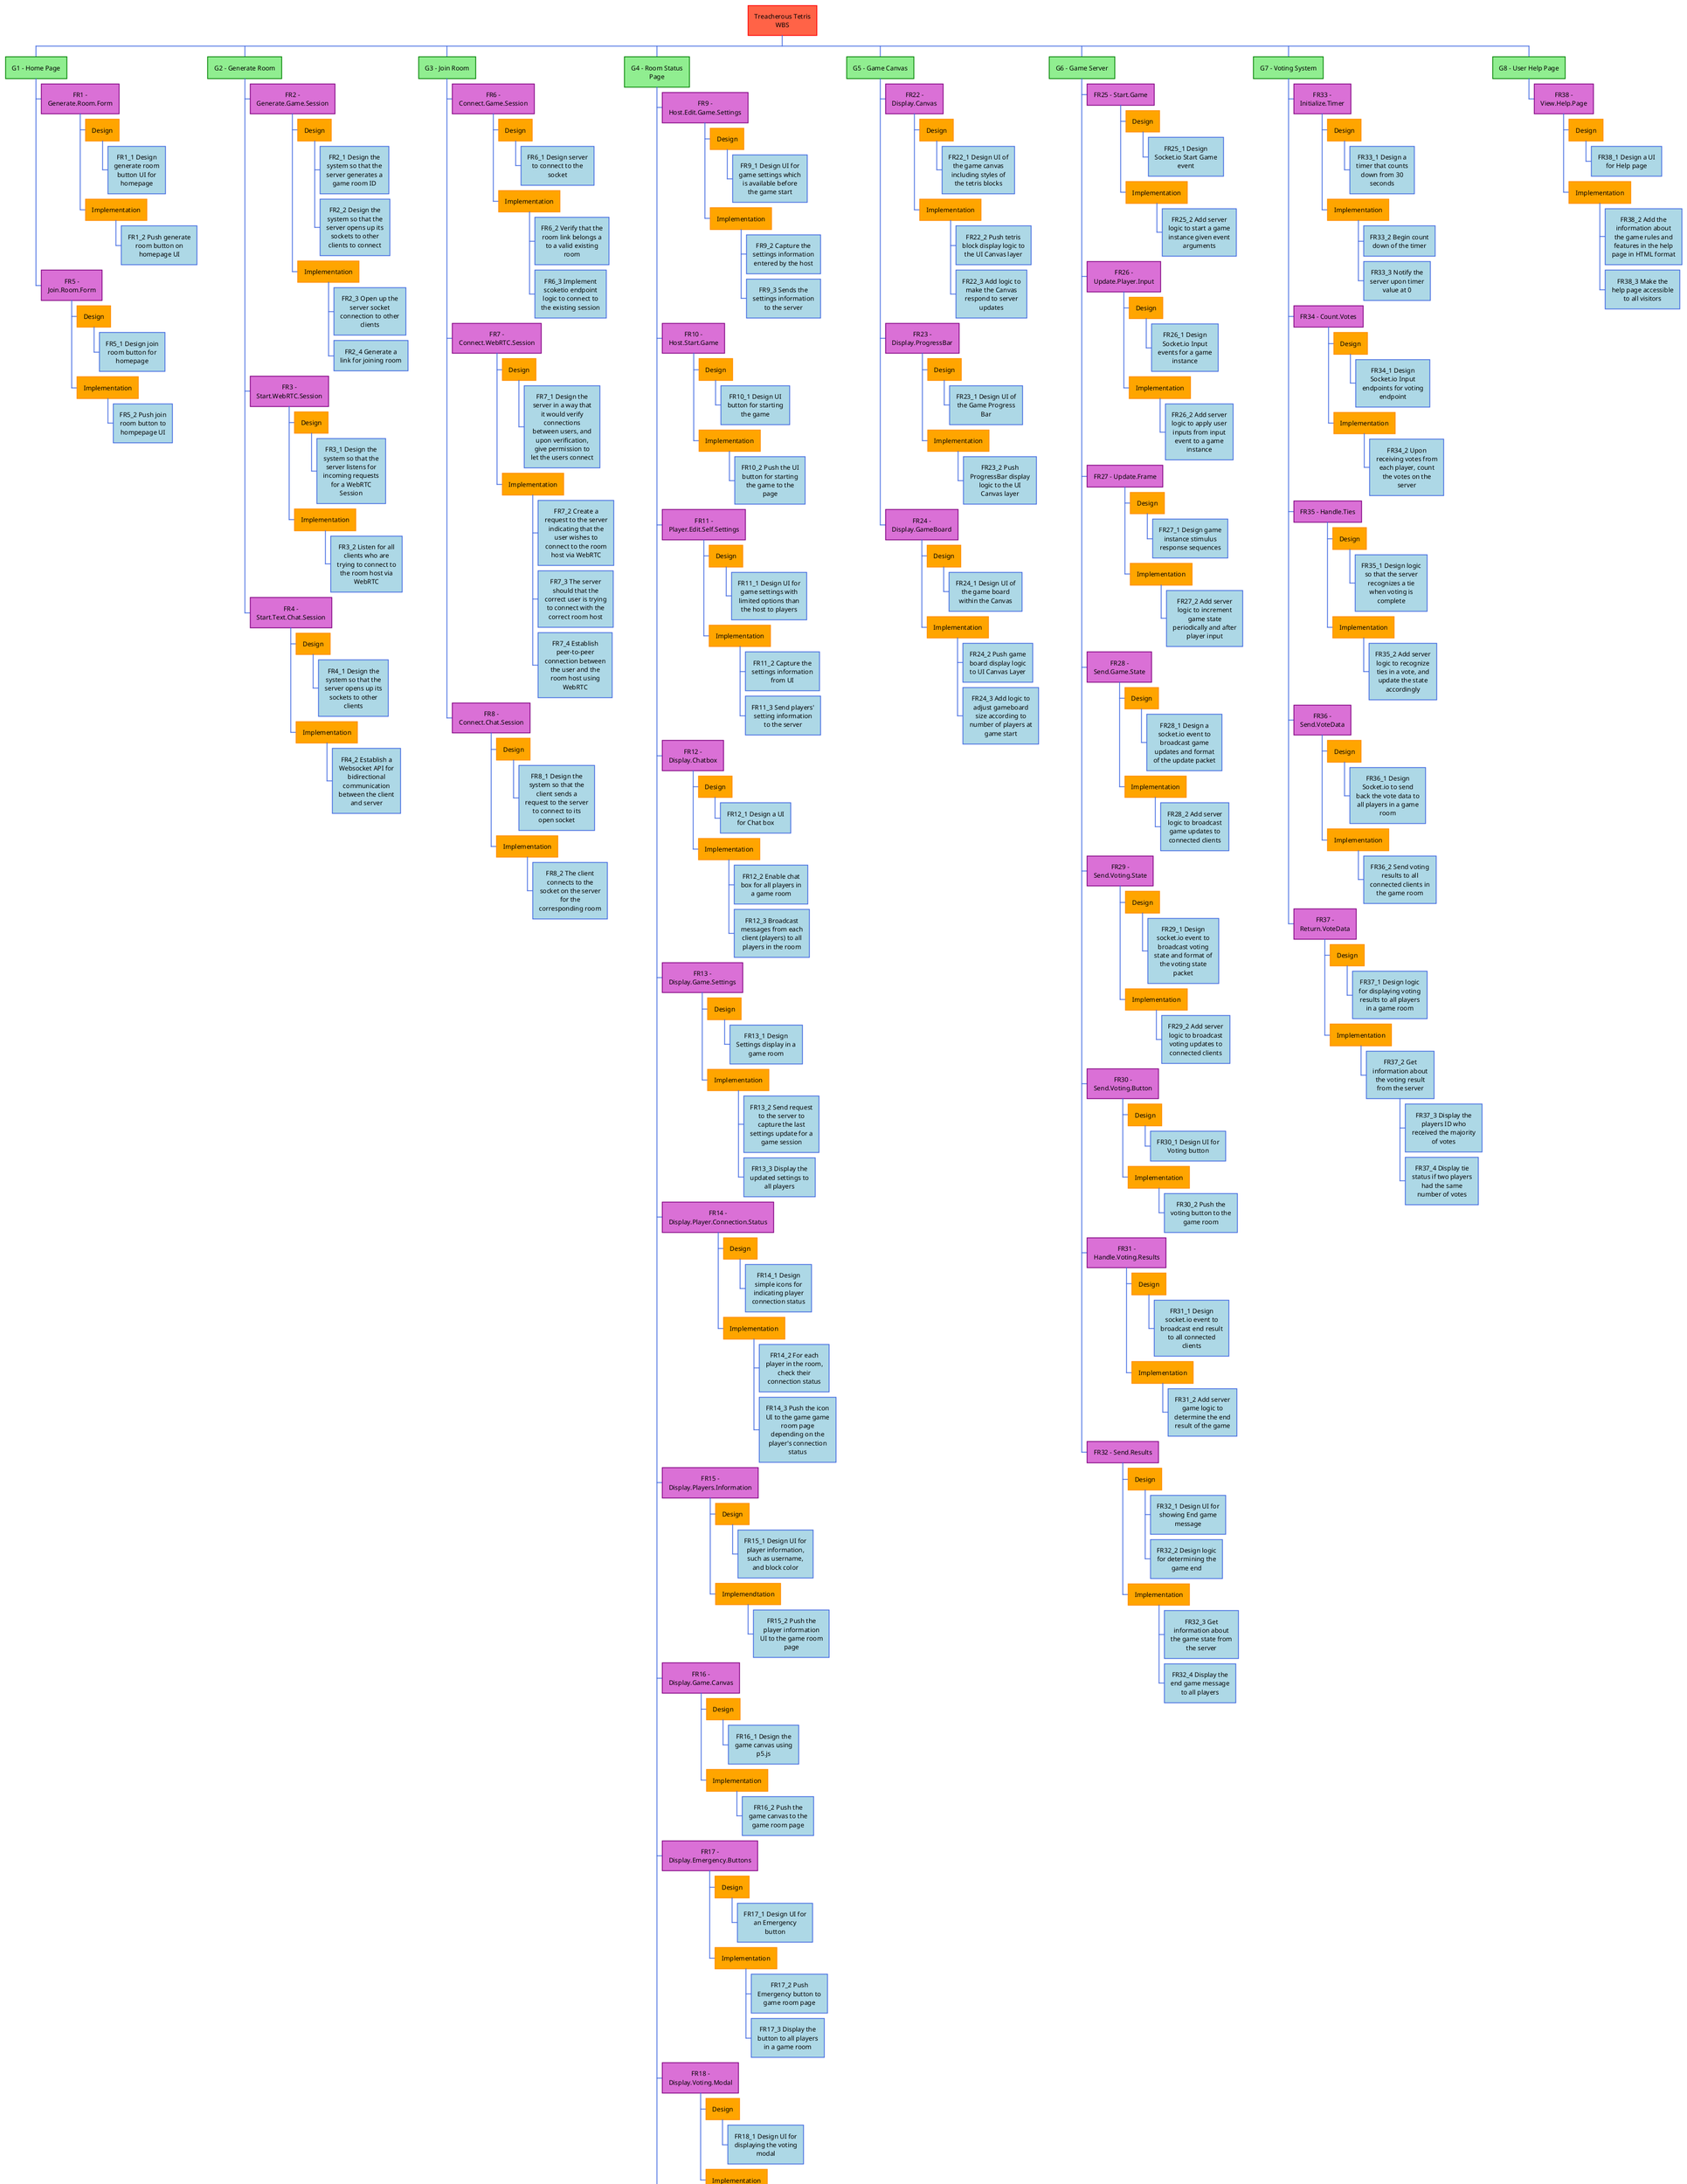 @startwbs

<style>
node {
    Padding 12
    Margin 10
    HorizontalAlignment center
    MaximumWidth 120
    Shadowing 0
    
    LineColor royalblue
    BackgroundColor lightblue
    
    :depth(0) {
        LineColor red
        BackgroundColor tomato
    }

    :depth(1) {
        LineColor green
        BackgroundColor lightgreen
    }

    :depth(2) {
        LineColor purple
        BackgroundColor orchid
    }

    :depth(3) {
        LineColor Darkorange
        BackgroundColor orange
    }
}

arrow {
    LineColor royalblue 
}


</style>

* Treacherous Tetris WBS

** G1 - Home Page
*** FR1 - Generate.Room.Form
**** Design
***** FR1_1 Design generate room button UI for homepage
**** Implementation
***** FR1_2 Push generate room button on homepage UI
*** FR5 - Join.Room.Form
**** Design
***** FR5_1 Design join room button for homepage
**** Implementation
***** FR5_2 Push join room button to hompepage UI

** G2 - Generate Room
*** FR2 - Generate.Game.Session
**** Design
***** FR2_1 Design the system so that the server generates a game room ID
***** FR2_2 Design the system so that the server opens up its sockets to other clients to connect
**** Implementation
***** FR2_3 Open up the server socket connection to other clients
' ***** Capture the information from UI form
' ***** Verify the information on the UI form
' ****** Notify the user of any field was empty
***** FR2_4 Generate a link for joining room
*** FR3 - Start.WebRTC.Session
**** Design
***** FR3_1 Design the system so that the server listens for incoming requests for a WebRTC Session
**** Implementation
***** FR3_2 Listen for all clients who are trying to connect to the room host via WebRTC
*** FR4 - Start.Text.Chat.Session
**** Design
***** FR4_1 Design the system so that the server opens up its sockets to other clients
**** Implementation
***** FR4_2 Establish a Websocket API for bidirectional communication between the client and server

** G3 - Join Room
*** FR6 - Connect.Game.Session
**** Design
***** FR6_1 Design server to connect to the socket
**** Implementation
***** FR6_2 Verify that the room link belongs a to a valid existing room
***** FR6_3 Implement scoketio endpoint logic to connect to the existing session
*** FR7 - Connect.WebRTC.Session
**** Design
***** FR7_1 Design the server in a way that it would verify connections between users, and upon verification, give permission to let the users connect
**** Implementation
***** FR7_2 Create a request to the server indicating that the user wishes to connect to the room host via WebRTC
***** FR7_3 The server should that the correct user is trying to connect with the correct room host
***** FR7_4 Establish peer-to-peer connection between the user and the room host using WebRTC 
*** FR8 - Connect.Chat.Session
**** Design
***** FR8_1 Design the system so that the client sends a request to the server to connect to its open socket
**** Implementation
***** FR8_2 The client connects to the socket on the server for the corresponding room

** G4 - Room Status Page
*** FR9 - Host.Edit.Game.Settings
**** Design
***** FR9_1 Design UI for game settings which is available before the game start
**** Implementation
***** FR9_2 Capture the settings information entered by the host
***** FR9_3 Sends the settings information to the server 
*** FR10 - Host.Start.Game
**** Design
***** FR10_1 Design UI button for starting the game
**** Implementation
***** FR10_2 Push the UI button for starting the game to the page
*** FR11 - Player.Edit.Self.Settings
**** Design
***** FR11_1 Design UI for game settings with limited options than the host to players
**** Implementation
***** FR11_2 Capture the settings information from UI
***** FR11_3 Send players' setting information to the server 
*** FR12 - Display.Chatbox
**** Design
***** FR12_1 Design a UI for Chat box
**** Implementation
***** FR12_2 Enable chat box for all players in a game room
***** FR12_3 Broadcast messages from each client (players) to all players in the room
*** FR13 - Display.Game.Settings
**** Design
***** FR13_1 Design Settings display in a game room
**** Implementation
***** FR13_2 Send request to the server to capture the last settings update for a game session
***** FR13_3 Display the updated settings to all players
*** FR14 - Display.Player.Connection.Status
**** Design
***** FR14_1 Design simple icons for indicating player connection status
**** Implementation
***** FR14_2 For each player in the room, check their connection status
***** FR14_3 Push the icon UI to the game game room page depending on the player's connection status
*** FR15 - Display.Players.Information
**** Design
***** FR15_1 Design UI for player information, such as username, and block color
**** Implemendtation
***** FR15_2 Push the player information UI to the game room page
*** FR16 - Display.Game.Canvas
**** Design
***** FR16_1 Design the game canvas using p5.js
**** Implementation
***** FR16_2 Push the game canvas to the game room page
*** FR17 - Display.Emergency.Buttons
**** Design
***** FR17_1 Design UI for an Emergency button
**** Implementation
***** FR17_2 Push Emergency button to game room page
***** FR17_3 Display the button to all players in a game room
*** FR18 - Display.Voting.Modal
**** Design
***** FR18_1 Design UI for displaying the voting modal
**** Implementation
***** FR18_2 Push the voting modal UI to the game room page
*** FR19 - Display.Sabotage.Button
**** Design
***** FR19_1 Design a button UI for sabotaging
**** Implementation
***** FR19_2 Push sabotage button to the game room page
***** FR19_3 Display the button to all players in the game room page
*** FR20 - Send.Inputs.Server
**** Design
***** FR20_1 Design key mapping and other button press listeners for collecting client input
**** Implementation
***** FR20_2 Add logic to send input events to game server for each key/button map
*** FR21 - Display.Room.Full.Message
**** Design
***** FR21_1 Design a UI for Room Full Error message
**** Implementation
***** FR21_2 Get the information about the number of players in a room from the server
***** FR21_3 Display the error message when a join room request is received for a full game room 

** G5 - Game Canvas
*** FR22 - Display.Canvas
**** Design
***** FR22_1 Design UI of the game canvas including styles of the tetris blocks
**** Implementation
***** FR22_2 Push tetris block display logic to the UI Canvas layer
***** FR22_3 Add logic to make the Canvas respond to server updates
*** FR23 - Display.ProgressBar
**** Design
***** FR23_1 Design UI of the Game Progress Bar
**** Implementation
***** FR23_2 Push ProgressBar display logic to the UI Canvas layer
*** FR24 - Display.GameBoard
**** Design
***** FR24_1 Design UI of the game board within the Canvas
**** Implementation
***** FR24_2 Push game board display logic to UI Canvas Layer
***** FR24_3 Add logic to adjust gameboard size according to number of players at game start

** G6 - Game Server
*** FR25 - Start.Game
**** Design
***** FR25_1 Design Socket.io Start Game event
**** Implementation
***** FR25_2 Add server logic to start a game instance given event arguments
*** FR26 - Update.Player.Input
**** Design
***** FR26_1 Design Socket.io Input events for a game instance
**** Implementation
***** FR26_2 Add server logic to apply user inputs from input event to a game instance
*** FR27 - Update.Frame
**** Design
***** FR27_1 Design game instance stimulus response sequences
**** Implementation
***** FR27_2 Add server logic to increment game state periodically and after player input
*** FR28 - Send.Game.State
**** Design
***** FR28_1 Design a socket.io event to broadcast game updates and format of the update packet
**** Implementation
***** FR28_2 Add server logic to broadcast game updates to connected clients
*** FR29 - Send.Voting.State
**** Design
***** FR29_1 Design socket.io event to broadcast voting state and format of the voting state packet
**** Implementation
***** FR29_2 Add server logic to broadcast voting updates to connected clients
*** FR30 - Send.Voting.Button
**** Design
***** FR30_1 Design UI for Voting button
**** Implementation
***** FR30_2 Push the voting button to the game room
*** FR31 - Handle.Voting.Results
**** Design
***** FR31_1 Design socket.io event to broadcast end result to all connected clients
**** Implementation
***** FR31_2 Add server game logic to determine the end result of the game 
*** FR32 - Send.Results
**** Design
***** FR32_1 Design UI for showing End game message
***** FR32_2 Design logic for determining the game end
**** Implementation
***** FR32_3 Get information about the game state from the server
***** FR32_4 Display the end game message to all players

** G7 - Voting System
*** FR33 - Initialize.Timer
**** Design
***** FR33_1 Design a timer that counts down from 30 seconds
**** Implementation
***** FR33_2 Begin count down of the timer
***** FR33_3 Notify the server upon timer value at 0
*** FR34 - Count.Votes
**** Design
***** FR34_1 Design Socket.io Input endpoints for voting endpoint
**** Implementation
***** FR34_2 Upon receiving votes from each player, count the votes on the server
*** FR35 - Handle.Ties
**** Design
***** FR35_1 Design logic so that the server recognizes a tie when voting is complete
**** Implementation
***** FR35_2 Add server logic to recognize ties in a vote, and update the state accordingly
*** FR36 - Send.VoteData
**** Design
***** FR36_1 Design Socket.io to send back the vote data to all players in a game room
**** Implementation
***** FR36_2 Send voting results to all connected clients in the game room
*** FR37 - Return.VoteData
**** Design
***** FR37_1 Design logic for displaying voting results to all players in a game room
**** Implementation
***** FR37_2 Get information about the voting result from the server
****** FR37_3 Display the players ID who received the majority of votes
****** FR37_4 Display tie status if two players had the same number of votes 

** G8 - User Help Page
*** FR38 - View.Help.Page
**** Design
***** FR38_1 Design a UI for Help page
**** Implementation
***** FR38_2 Add the information about the game rules and features in the help page in HTML format
***** FR38_3 Make the help page accessible to all visitors


@endwbs
